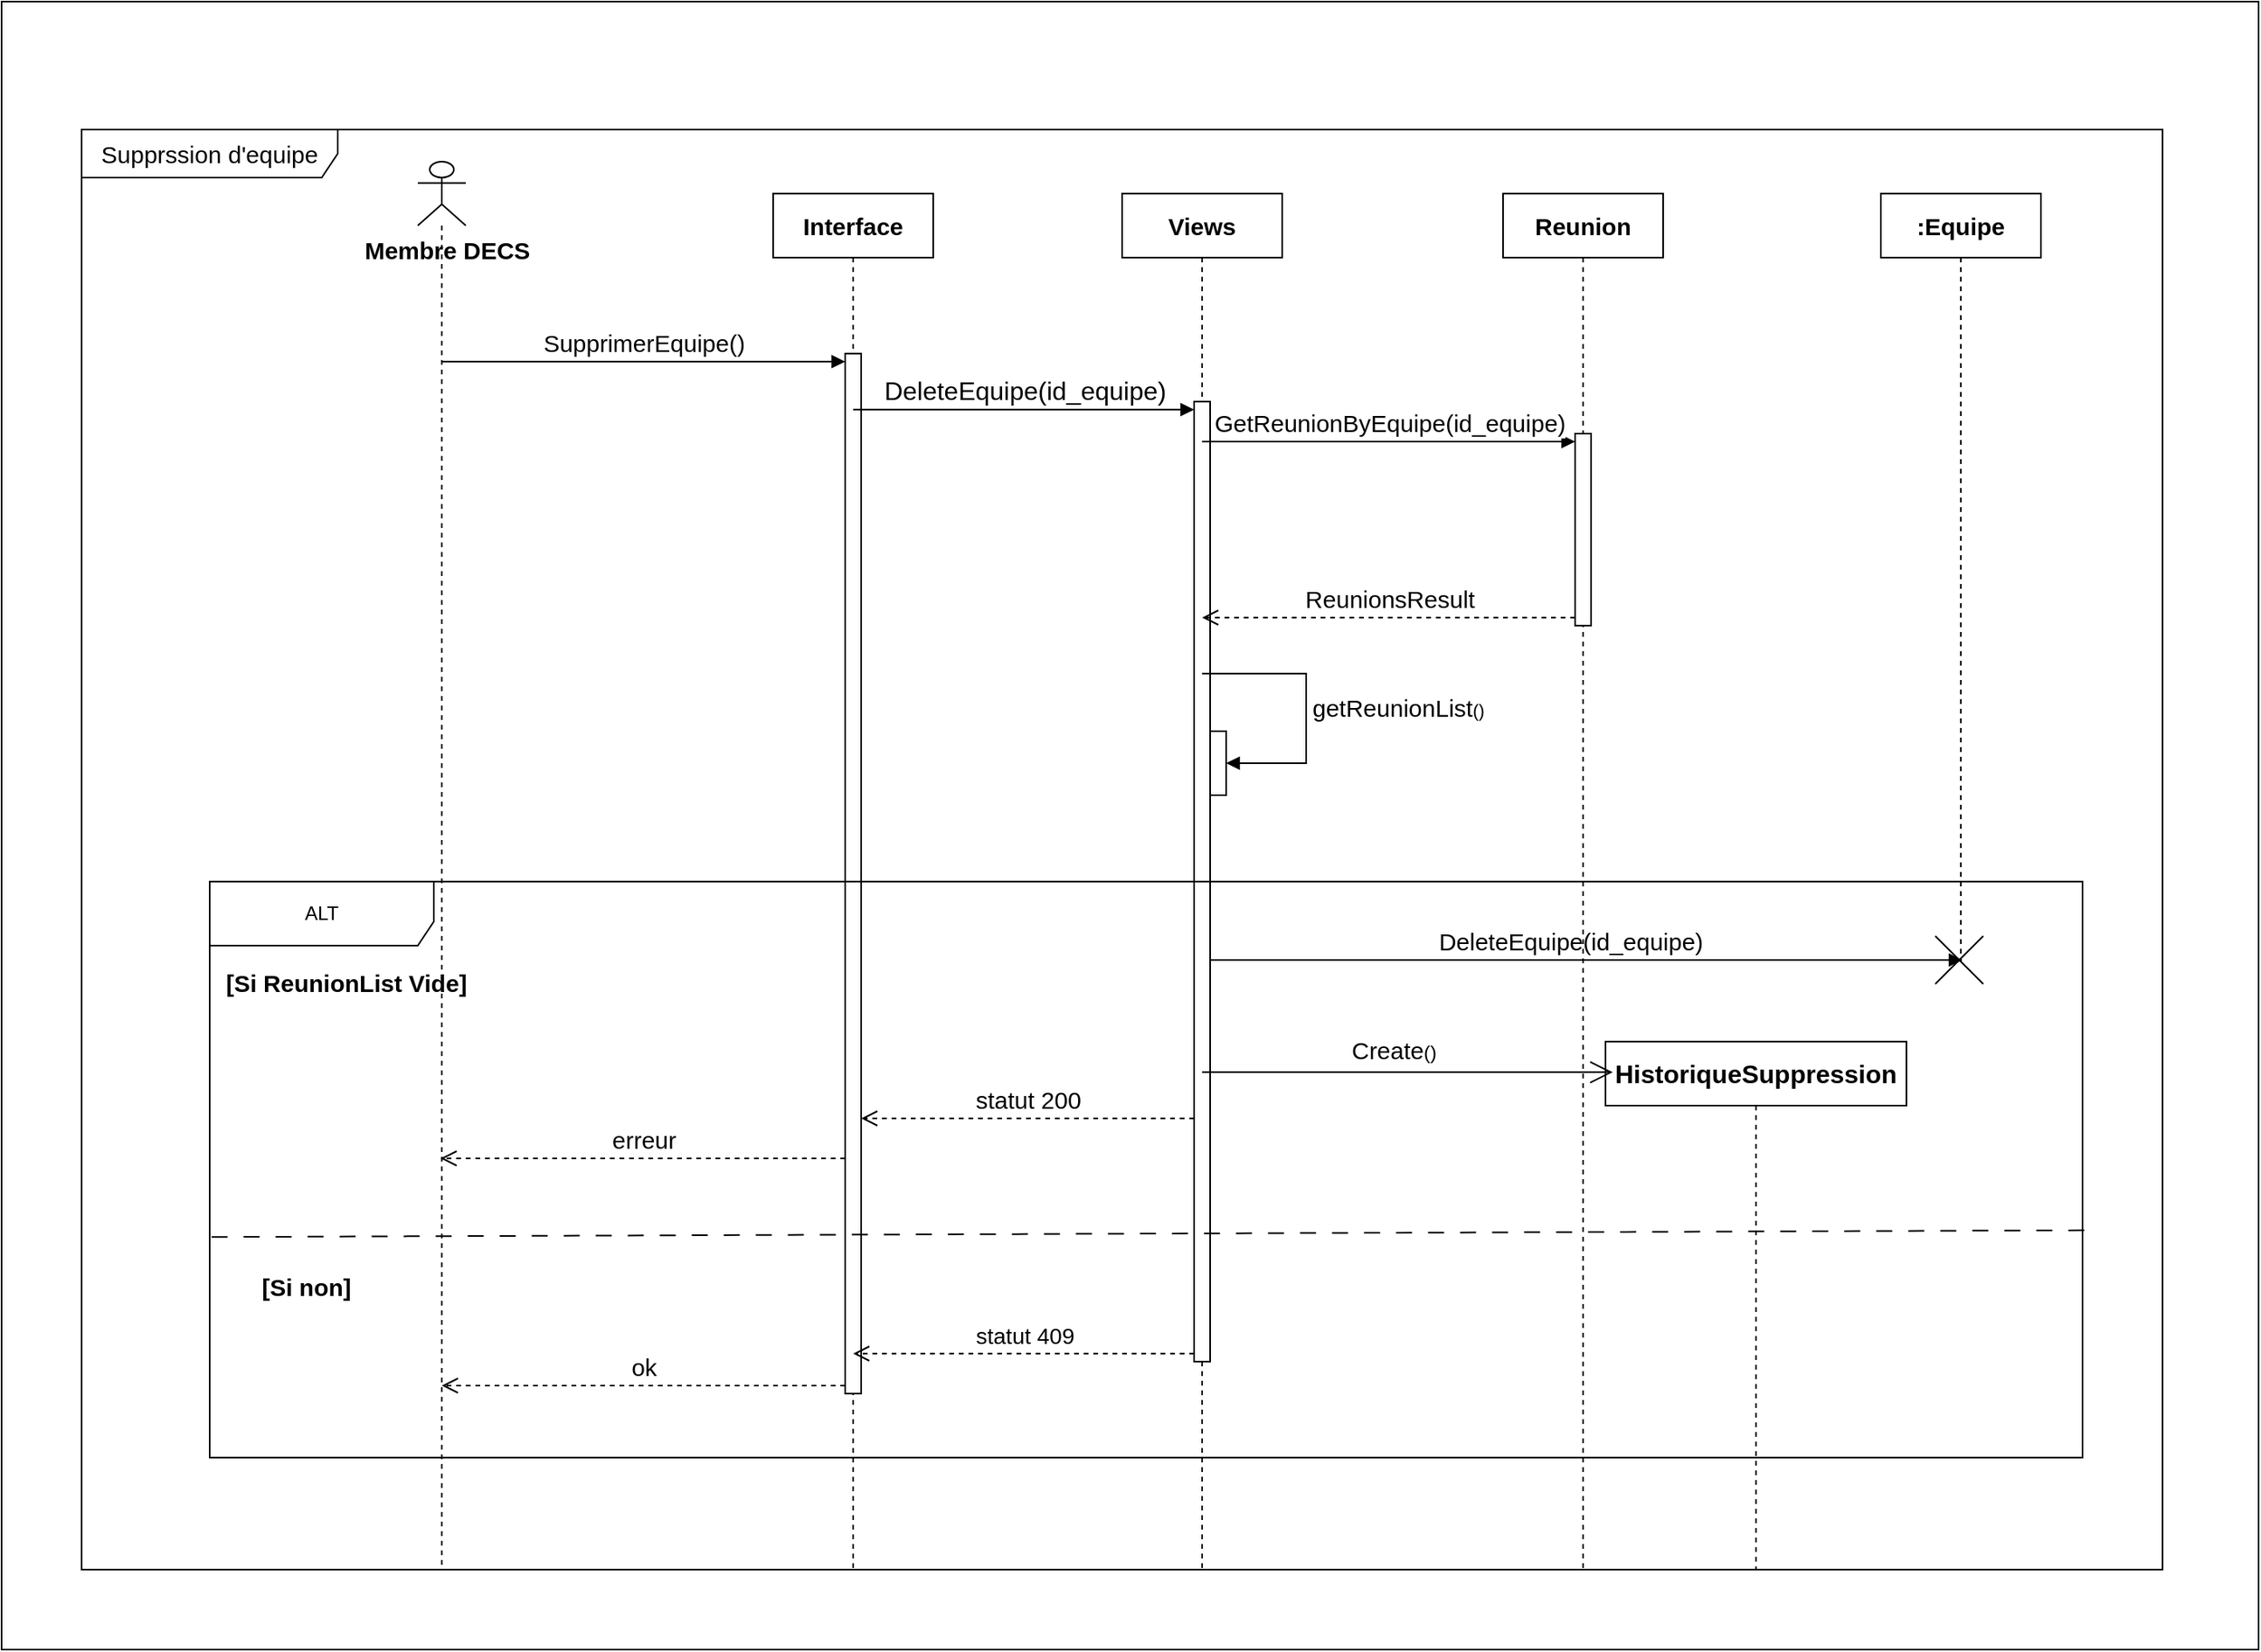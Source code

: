 <mxfile version="24.8.3">
  <diagram name="Page-1" id="2YBvvXClWsGukQMizWep">
    <mxGraphModel dx="1257" dy="669" grid="1" gridSize="10" guides="1" tooltips="1" connect="1" arrows="1" fold="1" page="1" pageScale="1" pageWidth="850" pageHeight="1100" math="0" shadow="0">
      <root>
        <mxCell id="0" />
        <mxCell id="1" parent="0" />
        <mxCell id="PBEn9Toki-vO0EdfLWBd-39" value="" style="rounded=0;whiteSpace=wrap;html=1;" vertex="1" parent="1">
          <mxGeometry y="20" width="1410" height="1030" as="geometry" />
        </mxCell>
        <mxCell id="PBEn9Toki-vO0EdfLWBd-40" value="" style="shape=umlLifeline;perimeter=lifelinePerimeter;whiteSpace=wrap;html=1;container=1;dropTarget=0;collapsible=0;recursiveResize=0;outlineConnect=0;portConstraint=eastwest;newEdgeStyle={&quot;curved&quot;:0,&quot;rounded&quot;:0};participant=umlActor;" vertex="1" parent="1">
          <mxGeometry x="260" y="120" width="30" height="880" as="geometry" />
        </mxCell>
        <mxCell id="PBEn9Toki-vO0EdfLWBd-41" value="&lt;font style=&quot;font-size: 15px;&quot;&gt;Membre DECS&lt;/font&gt;" style="text;align=center;fontStyle=1;verticalAlign=middle;spacingLeft=3;spacingRight=3;strokeColor=none;rotatable=0;points=[[0,0.5],[1,0.5]];portConstraint=eastwest;html=1;" vertex="1" parent="1">
          <mxGeometry x="238" y="162" width="80" height="26" as="geometry" />
        </mxCell>
        <mxCell id="PBEn9Toki-vO0EdfLWBd-42" value="&lt;b&gt;&lt;font style=&quot;font-size: 15px;&quot;&gt;Interface&lt;/font&gt;&lt;/b&gt;" style="shape=umlLifeline;perimeter=lifelinePerimeter;whiteSpace=wrap;html=1;container=1;dropTarget=0;collapsible=0;recursiveResize=0;outlineConnect=0;portConstraint=eastwest;newEdgeStyle={&quot;curved&quot;:0,&quot;rounded&quot;:0};" vertex="1" parent="1">
          <mxGeometry x="482" y="140" width="100" height="860" as="geometry" />
        </mxCell>
        <mxCell id="PBEn9Toki-vO0EdfLWBd-43" value="" style="html=1;points=[[0,0,0,0,5],[0,1,0,0,-5],[1,0,0,0,5],[1,1,0,0,-5]];perimeter=orthogonalPerimeter;outlineConnect=0;targetShapes=umlLifeline;portConstraint=eastwest;newEdgeStyle={&quot;curved&quot;:0,&quot;rounded&quot;:0};" vertex="1" parent="PBEn9Toki-vO0EdfLWBd-42">
          <mxGeometry x="45" y="100" width="10" height="650" as="geometry" />
        </mxCell>
        <mxCell id="PBEn9Toki-vO0EdfLWBd-44" value="&lt;font style=&quot;font-size: 15px;&quot;&gt;&lt;b&gt;Views&lt;/b&gt;&lt;/font&gt;" style="shape=umlLifeline;perimeter=lifelinePerimeter;whiteSpace=wrap;html=1;container=1;dropTarget=0;collapsible=0;recursiveResize=0;outlineConnect=0;portConstraint=eastwest;newEdgeStyle={&quot;curved&quot;:0,&quot;rounded&quot;:0};" vertex="1" parent="1">
          <mxGeometry x="700" y="140" width="100" height="860" as="geometry" />
        </mxCell>
        <mxCell id="PBEn9Toki-vO0EdfLWBd-45" value="" style="html=1;points=[[0,0,0,0,5],[0,1,0,0,-5],[1,0,0,0,5],[1,1,0,0,-5]];perimeter=orthogonalPerimeter;outlineConnect=0;targetShapes=umlLifeline;portConstraint=eastwest;newEdgeStyle={&quot;curved&quot;:0,&quot;rounded&quot;:0};" vertex="1" parent="PBEn9Toki-vO0EdfLWBd-44">
          <mxGeometry x="45" y="130" width="10" height="600" as="geometry" />
        </mxCell>
        <mxCell id="PBEn9Toki-vO0EdfLWBd-46" value="" style="html=1;points=[[0,0,0,0,5],[0,1,0,0,-5],[1,0,0,0,5],[1,1,0,0,-5]];perimeter=orthogonalPerimeter;outlineConnect=0;targetShapes=umlLifeline;portConstraint=eastwest;newEdgeStyle={&quot;curved&quot;:0,&quot;rounded&quot;:0};" vertex="1" parent="PBEn9Toki-vO0EdfLWBd-44">
          <mxGeometry x="55" y="336" width="10" height="40" as="geometry" />
        </mxCell>
        <mxCell id="PBEn9Toki-vO0EdfLWBd-47" value="&lt;font style=&quot;font-size: 15px;&quot;&gt;getReunionList&lt;/font&gt;()" style="html=1;align=left;spacingLeft=2;endArrow=block;rounded=0;edgeStyle=orthogonalEdgeStyle;curved=0;rounded=0;" edge="1" parent="PBEn9Toki-vO0EdfLWBd-44" source="PBEn9Toki-vO0EdfLWBd-44" target="PBEn9Toki-vO0EdfLWBd-46">
          <mxGeometry relative="1" as="geometry">
            <mxPoint x="85" y="340" as="sourcePoint" />
            <Array as="points">
              <mxPoint x="115" y="300" />
              <mxPoint x="115" y="356" />
            </Array>
          </mxGeometry>
        </mxCell>
        <mxCell id="PBEn9Toki-vO0EdfLWBd-48" value="&lt;b&gt;&lt;font style=&quot;font-size: 15px;&quot;&gt;:Equipe&lt;/font&gt;&lt;/b&gt;" style="shape=umlLifeline;perimeter=lifelinePerimeter;whiteSpace=wrap;html=1;container=1;dropTarget=0;collapsible=0;recursiveResize=0;outlineConnect=0;portConstraint=eastwest;newEdgeStyle={&quot;curved&quot;:0,&quot;rounded&quot;:0};" vertex="1" parent="1">
          <mxGeometry x="1174" y="140" width="100" height="480" as="geometry" />
        </mxCell>
        <mxCell id="PBEn9Toki-vO0EdfLWBd-49" value="&lt;font style=&quot;font-size: 15px;&quot;&gt;SupprimerEquipe()&lt;/font&gt;" style="html=1;verticalAlign=bottom;endArrow=block;curved=0;rounded=0;entryX=0;entryY=0;entryDx=0;entryDy=5;" edge="1" parent="1" source="PBEn9Toki-vO0EdfLWBd-40" target="PBEn9Toki-vO0EdfLWBd-43">
          <mxGeometry relative="1" as="geometry">
            <mxPoint x="460" y="245" as="sourcePoint" />
          </mxGeometry>
        </mxCell>
        <mxCell id="PBEn9Toki-vO0EdfLWBd-50" value="&lt;font style=&quot;font-size: 15px;&quot;&gt;ok&lt;/font&gt;" style="html=1;verticalAlign=bottom;endArrow=open;dashed=1;endSize=8;curved=0;rounded=0;exitX=0;exitY=1;exitDx=0;exitDy=-5;" edge="1" parent="1" source="PBEn9Toki-vO0EdfLWBd-43" target="PBEn9Toki-vO0EdfLWBd-40">
          <mxGeometry x="0.002" relative="1" as="geometry">
            <mxPoint x="460" y="315" as="targetPoint" />
            <mxPoint as="offset" />
          </mxGeometry>
        </mxCell>
        <mxCell id="PBEn9Toki-vO0EdfLWBd-51" value="&lt;font style=&quot;font-size: 15px;&quot;&gt;&lt;b&gt;Reunion&lt;/b&gt;&lt;/font&gt;" style="shape=umlLifeline;perimeter=lifelinePerimeter;whiteSpace=wrap;html=1;container=1;dropTarget=0;collapsible=0;recursiveResize=0;outlineConnect=0;portConstraint=eastwest;newEdgeStyle={&quot;curved&quot;:0,&quot;rounded&quot;:0};" vertex="1" parent="1">
          <mxGeometry x="938" y="140" width="100" height="860" as="geometry" />
        </mxCell>
        <mxCell id="PBEn9Toki-vO0EdfLWBd-52" value="" style="html=1;points=[[0,0,0,0,5],[0,1,0,0,-5],[1,0,0,0,5],[1,1,0,0,-5]];perimeter=orthogonalPerimeter;outlineConnect=0;targetShapes=umlLifeline;portConstraint=eastwest;newEdgeStyle={&quot;curved&quot;:0,&quot;rounded&quot;:0};" vertex="1" parent="PBEn9Toki-vO0EdfLWBd-51">
          <mxGeometry x="45" y="150" width="10" height="120" as="geometry" />
        </mxCell>
        <mxCell id="PBEn9Toki-vO0EdfLWBd-53" value="&lt;font style=&quot;font-size: 16px;&quot;&gt;DeleteEquipe(id_equipe)&lt;/font&gt;" style="html=1;verticalAlign=bottom;endArrow=block;curved=0;rounded=0;entryX=0;entryY=0;entryDx=0;entryDy=5;" edge="1" parent="1" source="PBEn9Toki-vO0EdfLWBd-42" target="PBEn9Toki-vO0EdfLWBd-45">
          <mxGeometry relative="1" as="geometry">
            <mxPoint x="680" y="275" as="sourcePoint" />
          </mxGeometry>
        </mxCell>
        <mxCell id="PBEn9Toki-vO0EdfLWBd-54" value="&lt;font style=&quot;font-size: 14px;&quot;&gt;statut 409&lt;/font&gt;" style="html=1;verticalAlign=bottom;endArrow=open;dashed=1;endSize=8;curved=0;rounded=0;exitX=0;exitY=1;exitDx=0;exitDy=-5;" edge="1" parent="1" source="PBEn9Toki-vO0EdfLWBd-45" target="PBEn9Toki-vO0EdfLWBd-42">
          <mxGeometry relative="1" as="geometry">
            <mxPoint x="680" y="345" as="targetPoint" />
          </mxGeometry>
        </mxCell>
        <mxCell id="PBEn9Toki-vO0EdfLWBd-55" value="&lt;font style=&quot;font-size: 15px;&quot;&gt;GetReunionByEquipe(id_equipe)&lt;/font&gt;" style="html=1;verticalAlign=bottom;endArrow=block;curved=0;rounded=0;entryX=0;entryY=0;entryDx=0;entryDy=5;" edge="1" parent="1" source="PBEn9Toki-vO0EdfLWBd-44" target="PBEn9Toki-vO0EdfLWBd-52">
          <mxGeometry relative="1" as="geometry">
            <mxPoint x="850" y="295" as="sourcePoint" />
          </mxGeometry>
        </mxCell>
        <mxCell id="PBEn9Toki-vO0EdfLWBd-56" value="&lt;font style=&quot;font-size: 15px;&quot;&gt;ReunionsResult&lt;/font&gt;" style="html=1;verticalAlign=bottom;endArrow=open;dashed=1;endSize=8;curved=0;rounded=0;exitX=0;exitY=1;exitDx=0;exitDy=-5;" edge="1" parent="1" source="PBEn9Toki-vO0EdfLWBd-52" target="PBEn9Toki-vO0EdfLWBd-44">
          <mxGeometry relative="1" as="geometry">
            <mxPoint x="850" y="365" as="targetPoint" />
          </mxGeometry>
        </mxCell>
        <mxCell id="PBEn9Toki-vO0EdfLWBd-57" value="" style="shape=umlDestroy;html=1;" vertex="1" parent="1">
          <mxGeometry x="1208" y="604" width="30" height="30" as="geometry" />
        </mxCell>
        <mxCell id="PBEn9Toki-vO0EdfLWBd-58" value="" style="html=1;verticalAlign=bottom;labelBackgroundColor=none;endArrow=block;endFill=1;rounded=0;entryX=0.567;entryY=0.5;entryDx=0;entryDy=0;entryPerimeter=0;" edge="1" parent="1" source="PBEn9Toki-vO0EdfLWBd-45" target="PBEn9Toki-vO0EdfLWBd-57">
          <mxGeometry width="160" relative="1" as="geometry">
            <mxPoint x="710" y="530" as="sourcePoint" />
            <mxPoint x="870" y="530" as="targetPoint" />
          </mxGeometry>
        </mxCell>
        <mxCell id="PBEn9Toki-vO0EdfLWBd-59" value="&lt;font style=&quot;font-size: 16px;&quot;&gt;&lt;b&gt;HistoriqueSuppression&lt;/b&gt;&lt;/font&gt;" style="shape=umlLifeline;perimeter=lifelinePerimeter;whiteSpace=wrap;html=1;container=1;dropTarget=0;collapsible=0;recursiveResize=0;outlineConnect=0;portConstraint=eastwest;newEdgeStyle={&quot;curved&quot;:0,&quot;rounded&quot;:0};" vertex="1" parent="1">
          <mxGeometry x="1002" y="670" width="188" height="330" as="geometry" />
        </mxCell>
        <mxCell id="PBEn9Toki-vO0EdfLWBd-60" value="" style="endArrow=open;endFill=1;endSize=12;html=1;rounded=0;entryX=0.024;entryY=0.058;entryDx=0;entryDy=0;entryPerimeter=0;" edge="1" parent="1" source="PBEn9Toki-vO0EdfLWBd-44" target="PBEn9Toki-vO0EdfLWBd-59">
          <mxGeometry width="160" relative="1" as="geometry">
            <mxPoint x="850" y="700" as="sourcePoint" />
            <mxPoint x="1010" y="700" as="targetPoint" />
          </mxGeometry>
        </mxCell>
        <mxCell id="PBEn9Toki-vO0EdfLWBd-61" value="ALT" style="shape=umlFrame;whiteSpace=wrap;html=1;pointerEvents=0;width=140;height=40;" vertex="1" parent="1">
          <mxGeometry x="130" y="570" width="1170" height="360" as="geometry" />
        </mxCell>
        <mxCell id="PBEn9Toki-vO0EdfLWBd-62" value="" style="endArrow=none;startArrow=none;endFill=0;startFill=0;endSize=8;html=1;verticalAlign=bottom;dashed=1;labelBackgroundColor=none;dashPattern=10 10;rounded=0;entryX=1.002;entryY=0.447;entryDx=0;entryDy=0;entryPerimeter=0;exitX=0.001;exitY=0.617;exitDx=0;exitDy=0;exitPerimeter=0;elbow=vertical;" edge="1" parent="1" source="PBEn9Toki-vO0EdfLWBd-61">
          <mxGeometry width="160" relative="1" as="geometry">
            <mxPoint x="187.78" y="791.52" as="sourcePoint" />
            <mxPoint x="1302.22" y="787.92" as="targetPoint" />
          </mxGeometry>
        </mxCell>
        <mxCell id="PBEn9Toki-vO0EdfLWBd-63" value="&lt;font style=&quot;font-size: 15px;&quot;&gt;statut 200&lt;/font&gt;" style="html=1;verticalAlign=bottom;endArrow=open;dashed=1;endSize=8;curved=0;rounded=0;" edge="1" parent="1">
          <mxGeometry relative="1" as="geometry">
            <mxPoint x="537" y="718" as="targetPoint" />
            <mxPoint x="745" y="718" as="sourcePoint" />
          </mxGeometry>
        </mxCell>
        <mxCell id="PBEn9Toki-vO0EdfLWBd-64" value="&lt;font style=&quot;font-size: 15px;&quot;&gt;erreur&lt;/font&gt;" style="html=1;verticalAlign=bottom;endArrow=open;dashed=1;endSize=8;curved=0;rounded=0;" edge="1" parent="1">
          <mxGeometry relative="1" as="geometry">
            <mxPoint x="274.167" y="743" as="targetPoint" />
            <mxPoint x="527" y="743" as="sourcePoint" />
          </mxGeometry>
        </mxCell>
        <mxCell id="PBEn9Toki-vO0EdfLWBd-65" value="&lt;span style=&quot;font-size: 15px;&quot;&gt;[&lt;/span&gt;&lt;span style=&quot;font-size: 15px;&quot;&gt;Si ReunionList Vide&lt;/span&gt;&lt;span style=&quot;font-size: 15px;&quot;&gt;]&lt;/span&gt;" style="text;align=center;fontStyle=1;verticalAlign=middle;spacingLeft=3;spacingRight=3;strokeColor=none;rotatable=0;points=[[0,0.5],[1,0.5]];portConstraint=eastwest;html=1;" vertex="1" parent="1">
          <mxGeometry x="149" y="620" width="131" height="26" as="geometry" />
        </mxCell>
        <mxCell id="PBEn9Toki-vO0EdfLWBd-66" value="&lt;font style=&quot;font-size: 15px;&quot;&gt;[Si non]&lt;/font&gt;" style="text;align=center;fontStyle=1;verticalAlign=middle;spacingLeft=3;spacingRight=3;strokeColor=none;rotatable=0;points=[[0,0.5],[1,0.5]];portConstraint=eastwest;html=1;" vertex="1" parent="1">
          <mxGeometry x="150" y="810" width="80" height="26" as="geometry" />
        </mxCell>
        <mxCell id="PBEn9Toki-vO0EdfLWBd-67" value="&lt;font style=&quot;font-size: 15px; font-weight: normal;&quot;&gt;DeleteEquipe(id_equipe)&lt;/font&gt;" style="text;align=center;fontStyle=1;verticalAlign=middle;spacingLeft=3;spacingRight=3;strokeColor=none;rotatable=0;points=[[0,0.5],[1,0.5]];portConstraint=eastwest;html=1;" vertex="1" parent="1">
          <mxGeometry x="940" y="594" width="80" height="26" as="geometry" />
        </mxCell>
        <mxCell id="PBEn9Toki-vO0EdfLWBd-68" value="&lt;font style=&quot;font-size: 15px;&quot;&gt;Supprssion d&#39;equipe&lt;/font&gt;" style="shape=umlFrame;whiteSpace=wrap;html=1;pointerEvents=0;recursiveResize=0;container=1;collapsible=0;width=160;" vertex="1" parent="1">
          <mxGeometry x="50" y="100" width="1300" height="900" as="geometry" />
        </mxCell>
        <mxCell id="PBEn9Toki-vO0EdfLWBd-69" value="&lt;font style=&quot;font-size: 15px;&quot;&gt;Create&lt;/font&gt;()" style="text;html=1;align=center;verticalAlign=middle;whiteSpace=wrap;rounded=0;" vertex="1" parent="PBEn9Toki-vO0EdfLWBd-68">
          <mxGeometry x="790" y="560" width="60" height="30" as="geometry" />
        </mxCell>
      </root>
    </mxGraphModel>
  </diagram>
</mxfile>
